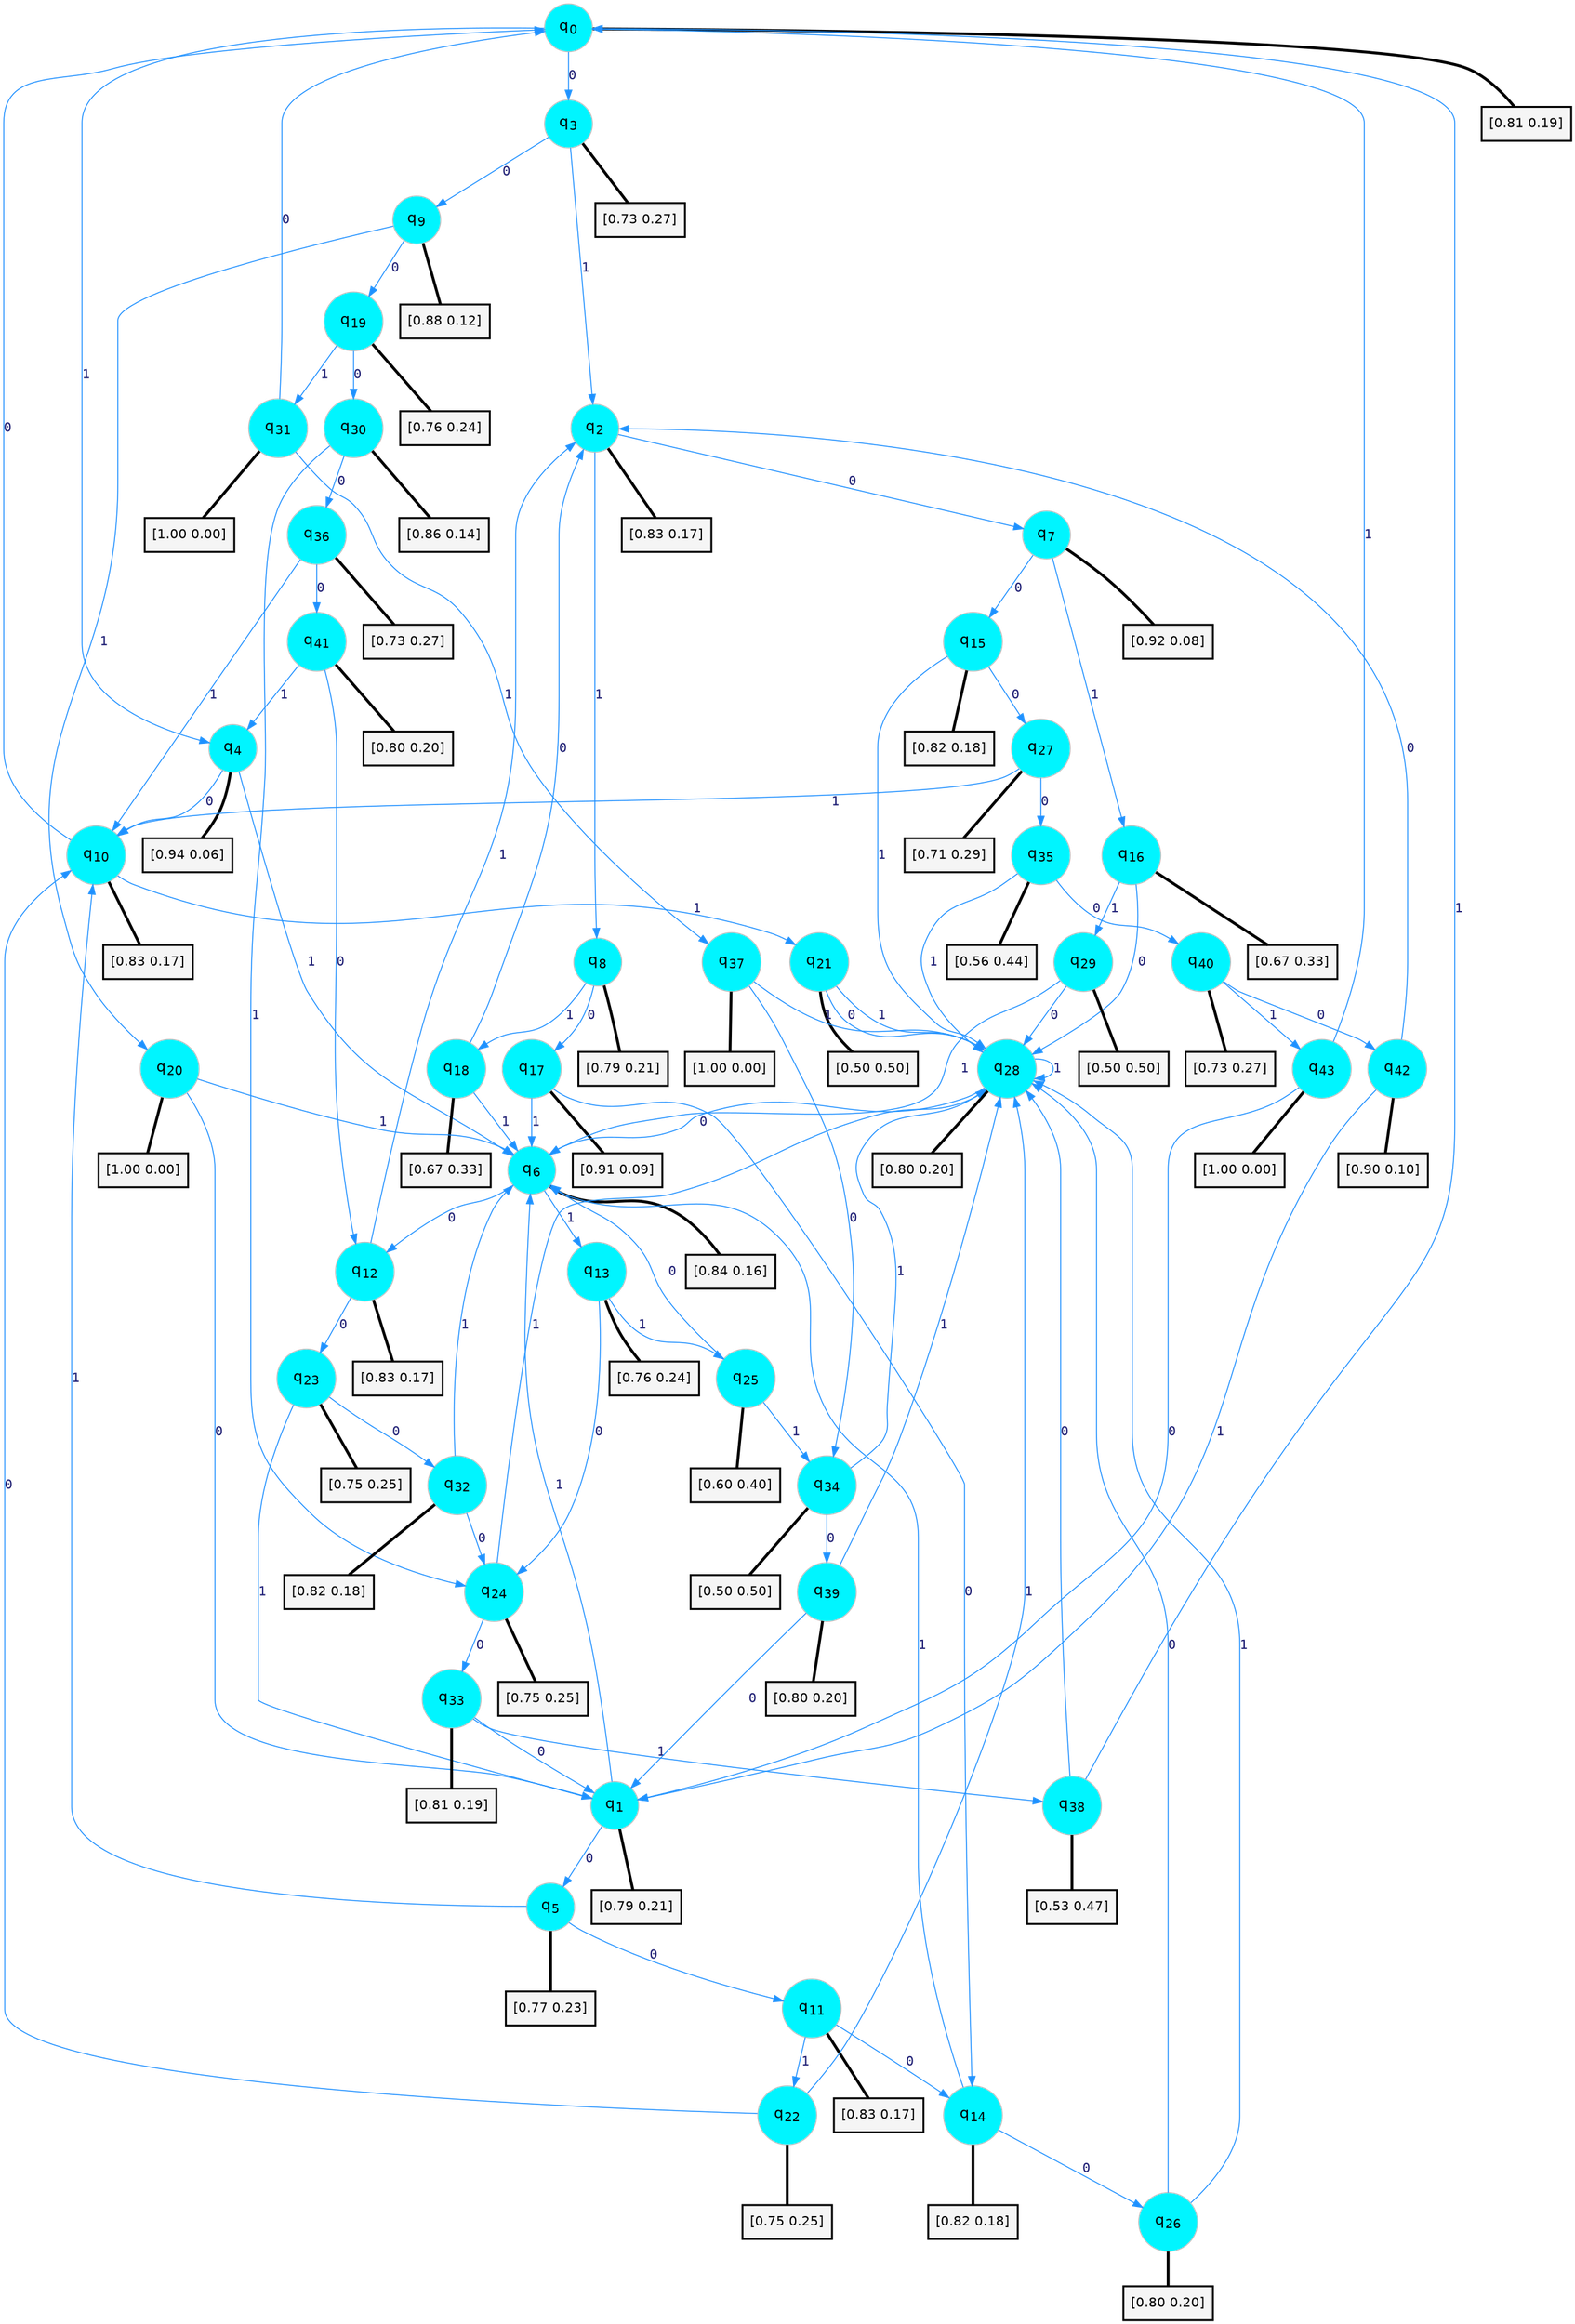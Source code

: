 digraph G {
graph [
bgcolor=transparent, dpi=300, rankdir=TD, size="40,25"];
node [
color=gray, fillcolor=turquoise1, fontcolor=black, fontname=Helvetica, fontsize=16, fontweight=bold, shape=circle, style=filled];
edge [
arrowsize=1, color=dodgerblue1, fontcolor=midnightblue, fontname=courier, fontweight=bold, penwidth=1, style=solid, weight=20];
0[label=<q<SUB>0</SUB>>];
1[label=<q<SUB>1</SUB>>];
2[label=<q<SUB>2</SUB>>];
3[label=<q<SUB>3</SUB>>];
4[label=<q<SUB>4</SUB>>];
5[label=<q<SUB>5</SUB>>];
6[label=<q<SUB>6</SUB>>];
7[label=<q<SUB>7</SUB>>];
8[label=<q<SUB>8</SUB>>];
9[label=<q<SUB>9</SUB>>];
10[label=<q<SUB>10</SUB>>];
11[label=<q<SUB>11</SUB>>];
12[label=<q<SUB>12</SUB>>];
13[label=<q<SUB>13</SUB>>];
14[label=<q<SUB>14</SUB>>];
15[label=<q<SUB>15</SUB>>];
16[label=<q<SUB>16</SUB>>];
17[label=<q<SUB>17</SUB>>];
18[label=<q<SUB>18</SUB>>];
19[label=<q<SUB>19</SUB>>];
20[label=<q<SUB>20</SUB>>];
21[label=<q<SUB>21</SUB>>];
22[label=<q<SUB>22</SUB>>];
23[label=<q<SUB>23</SUB>>];
24[label=<q<SUB>24</SUB>>];
25[label=<q<SUB>25</SUB>>];
26[label=<q<SUB>26</SUB>>];
27[label=<q<SUB>27</SUB>>];
28[label=<q<SUB>28</SUB>>];
29[label=<q<SUB>29</SUB>>];
30[label=<q<SUB>30</SUB>>];
31[label=<q<SUB>31</SUB>>];
32[label=<q<SUB>32</SUB>>];
33[label=<q<SUB>33</SUB>>];
34[label=<q<SUB>34</SUB>>];
35[label=<q<SUB>35</SUB>>];
36[label=<q<SUB>36</SUB>>];
37[label=<q<SUB>37</SUB>>];
38[label=<q<SUB>38</SUB>>];
39[label=<q<SUB>39</SUB>>];
40[label=<q<SUB>40</SUB>>];
41[label=<q<SUB>41</SUB>>];
42[label=<q<SUB>42</SUB>>];
43[label=<q<SUB>43</SUB>>];
44[label="[0.81 0.19]", shape=box,fontcolor=black, fontname=Helvetica, fontsize=14, penwidth=2, fillcolor=whitesmoke,color=black];
45[label="[0.79 0.21]", shape=box,fontcolor=black, fontname=Helvetica, fontsize=14, penwidth=2, fillcolor=whitesmoke,color=black];
46[label="[0.83 0.17]", shape=box,fontcolor=black, fontname=Helvetica, fontsize=14, penwidth=2, fillcolor=whitesmoke,color=black];
47[label="[0.73 0.27]", shape=box,fontcolor=black, fontname=Helvetica, fontsize=14, penwidth=2, fillcolor=whitesmoke,color=black];
48[label="[0.94 0.06]", shape=box,fontcolor=black, fontname=Helvetica, fontsize=14, penwidth=2, fillcolor=whitesmoke,color=black];
49[label="[0.77 0.23]", shape=box,fontcolor=black, fontname=Helvetica, fontsize=14, penwidth=2, fillcolor=whitesmoke,color=black];
50[label="[0.84 0.16]", shape=box,fontcolor=black, fontname=Helvetica, fontsize=14, penwidth=2, fillcolor=whitesmoke,color=black];
51[label="[0.92 0.08]", shape=box,fontcolor=black, fontname=Helvetica, fontsize=14, penwidth=2, fillcolor=whitesmoke,color=black];
52[label="[0.79 0.21]", shape=box,fontcolor=black, fontname=Helvetica, fontsize=14, penwidth=2, fillcolor=whitesmoke,color=black];
53[label="[0.88 0.12]", shape=box,fontcolor=black, fontname=Helvetica, fontsize=14, penwidth=2, fillcolor=whitesmoke,color=black];
54[label="[0.83 0.17]", shape=box,fontcolor=black, fontname=Helvetica, fontsize=14, penwidth=2, fillcolor=whitesmoke,color=black];
55[label="[0.83 0.17]", shape=box,fontcolor=black, fontname=Helvetica, fontsize=14, penwidth=2, fillcolor=whitesmoke,color=black];
56[label="[0.83 0.17]", shape=box,fontcolor=black, fontname=Helvetica, fontsize=14, penwidth=2, fillcolor=whitesmoke,color=black];
57[label="[0.76 0.24]", shape=box,fontcolor=black, fontname=Helvetica, fontsize=14, penwidth=2, fillcolor=whitesmoke,color=black];
58[label="[0.82 0.18]", shape=box,fontcolor=black, fontname=Helvetica, fontsize=14, penwidth=2, fillcolor=whitesmoke,color=black];
59[label="[0.82 0.18]", shape=box,fontcolor=black, fontname=Helvetica, fontsize=14, penwidth=2, fillcolor=whitesmoke,color=black];
60[label="[0.67 0.33]", shape=box,fontcolor=black, fontname=Helvetica, fontsize=14, penwidth=2, fillcolor=whitesmoke,color=black];
61[label="[0.91 0.09]", shape=box,fontcolor=black, fontname=Helvetica, fontsize=14, penwidth=2, fillcolor=whitesmoke,color=black];
62[label="[0.67 0.33]", shape=box,fontcolor=black, fontname=Helvetica, fontsize=14, penwidth=2, fillcolor=whitesmoke,color=black];
63[label="[0.76 0.24]", shape=box,fontcolor=black, fontname=Helvetica, fontsize=14, penwidth=2, fillcolor=whitesmoke,color=black];
64[label="[1.00 0.00]", shape=box,fontcolor=black, fontname=Helvetica, fontsize=14, penwidth=2, fillcolor=whitesmoke,color=black];
65[label="[0.50 0.50]", shape=box,fontcolor=black, fontname=Helvetica, fontsize=14, penwidth=2, fillcolor=whitesmoke,color=black];
66[label="[0.75 0.25]", shape=box,fontcolor=black, fontname=Helvetica, fontsize=14, penwidth=2, fillcolor=whitesmoke,color=black];
67[label="[0.75 0.25]", shape=box,fontcolor=black, fontname=Helvetica, fontsize=14, penwidth=2, fillcolor=whitesmoke,color=black];
68[label="[0.75 0.25]", shape=box,fontcolor=black, fontname=Helvetica, fontsize=14, penwidth=2, fillcolor=whitesmoke,color=black];
69[label="[0.60 0.40]", shape=box,fontcolor=black, fontname=Helvetica, fontsize=14, penwidth=2, fillcolor=whitesmoke,color=black];
70[label="[0.80 0.20]", shape=box,fontcolor=black, fontname=Helvetica, fontsize=14, penwidth=2, fillcolor=whitesmoke,color=black];
71[label="[0.71 0.29]", shape=box,fontcolor=black, fontname=Helvetica, fontsize=14, penwidth=2, fillcolor=whitesmoke,color=black];
72[label="[0.80 0.20]", shape=box,fontcolor=black, fontname=Helvetica, fontsize=14, penwidth=2, fillcolor=whitesmoke,color=black];
73[label="[0.50 0.50]", shape=box,fontcolor=black, fontname=Helvetica, fontsize=14, penwidth=2, fillcolor=whitesmoke,color=black];
74[label="[0.86 0.14]", shape=box,fontcolor=black, fontname=Helvetica, fontsize=14, penwidth=2, fillcolor=whitesmoke,color=black];
75[label="[1.00 0.00]", shape=box,fontcolor=black, fontname=Helvetica, fontsize=14, penwidth=2, fillcolor=whitesmoke,color=black];
76[label="[0.82 0.18]", shape=box,fontcolor=black, fontname=Helvetica, fontsize=14, penwidth=2, fillcolor=whitesmoke,color=black];
77[label="[0.81 0.19]", shape=box,fontcolor=black, fontname=Helvetica, fontsize=14, penwidth=2, fillcolor=whitesmoke,color=black];
78[label="[0.50 0.50]", shape=box,fontcolor=black, fontname=Helvetica, fontsize=14, penwidth=2, fillcolor=whitesmoke,color=black];
79[label="[0.56 0.44]", shape=box,fontcolor=black, fontname=Helvetica, fontsize=14, penwidth=2, fillcolor=whitesmoke,color=black];
80[label="[0.73 0.27]", shape=box,fontcolor=black, fontname=Helvetica, fontsize=14, penwidth=2, fillcolor=whitesmoke,color=black];
81[label="[1.00 0.00]", shape=box,fontcolor=black, fontname=Helvetica, fontsize=14, penwidth=2, fillcolor=whitesmoke,color=black];
82[label="[0.53 0.47]", shape=box,fontcolor=black, fontname=Helvetica, fontsize=14, penwidth=2, fillcolor=whitesmoke,color=black];
83[label="[0.80 0.20]", shape=box,fontcolor=black, fontname=Helvetica, fontsize=14, penwidth=2, fillcolor=whitesmoke,color=black];
84[label="[0.73 0.27]", shape=box,fontcolor=black, fontname=Helvetica, fontsize=14, penwidth=2, fillcolor=whitesmoke,color=black];
85[label="[0.80 0.20]", shape=box,fontcolor=black, fontname=Helvetica, fontsize=14, penwidth=2, fillcolor=whitesmoke,color=black];
86[label="[0.90 0.10]", shape=box,fontcolor=black, fontname=Helvetica, fontsize=14, penwidth=2, fillcolor=whitesmoke,color=black];
87[label="[1.00 0.00]", shape=box,fontcolor=black, fontname=Helvetica, fontsize=14, penwidth=2, fillcolor=whitesmoke,color=black];
0->3 [label=0];
0->4 [label=1];
0->44 [arrowhead=none, penwidth=3,color=black];
1->5 [label=0];
1->6 [label=1];
1->45 [arrowhead=none, penwidth=3,color=black];
2->7 [label=0];
2->8 [label=1];
2->46 [arrowhead=none, penwidth=3,color=black];
3->9 [label=0];
3->2 [label=1];
3->47 [arrowhead=none, penwidth=3,color=black];
4->10 [label=0];
4->6 [label=1];
4->48 [arrowhead=none, penwidth=3,color=black];
5->11 [label=0];
5->10 [label=1];
5->49 [arrowhead=none, penwidth=3,color=black];
6->12 [label=0];
6->13 [label=1];
6->50 [arrowhead=none, penwidth=3,color=black];
7->15 [label=0];
7->16 [label=1];
7->51 [arrowhead=none, penwidth=3,color=black];
8->17 [label=0];
8->18 [label=1];
8->52 [arrowhead=none, penwidth=3,color=black];
9->19 [label=0];
9->20 [label=1];
9->53 [arrowhead=none, penwidth=3,color=black];
10->0 [label=0];
10->21 [label=1];
10->54 [arrowhead=none, penwidth=3,color=black];
11->14 [label=0];
11->22 [label=1];
11->55 [arrowhead=none, penwidth=3,color=black];
12->23 [label=0];
12->2 [label=1];
12->56 [arrowhead=none, penwidth=3,color=black];
13->24 [label=0];
13->25 [label=1];
13->57 [arrowhead=none, penwidth=3,color=black];
14->26 [label=0];
14->6 [label=1];
14->58 [arrowhead=none, penwidth=3,color=black];
15->27 [label=0];
15->28 [label=1];
15->59 [arrowhead=none, penwidth=3,color=black];
16->28 [label=0];
16->29 [label=1];
16->60 [arrowhead=none, penwidth=3,color=black];
17->14 [label=0];
17->6 [label=1];
17->61 [arrowhead=none, penwidth=3,color=black];
18->2 [label=0];
18->6 [label=1];
18->62 [arrowhead=none, penwidth=3,color=black];
19->30 [label=0];
19->31 [label=1];
19->63 [arrowhead=none, penwidth=3,color=black];
20->1 [label=0];
20->6 [label=1];
20->64 [arrowhead=none, penwidth=3,color=black];
21->28 [label=0];
21->28 [label=1];
21->65 [arrowhead=none, penwidth=3,color=black];
22->10 [label=0];
22->28 [label=1];
22->66 [arrowhead=none, penwidth=3,color=black];
23->32 [label=0];
23->1 [label=1];
23->67 [arrowhead=none, penwidth=3,color=black];
24->33 [label=0];
24->28 [label=1];
24->68 [arrowhead=none, penwidth=3,color=black];
25->6 [label=0];
25->34 [label=1];
25->69 [arrowhead=none, penwidth=3,color=black];
26->28 [label=0];
26->28 [label=1];
26->70 [arrowhead=none, penwidth=3,color=black];
27->35 [label=0];
27->10 [label=1];
27->71 [arrowhead=none, penwidth=3,color=black];
28->6 [label=0];
28->28 [label=1];
28->72 [arrowhead=none, penwidth=3,color=black];
29->28 [label=0];
29->6 [label=1];
29->73 [arrowhead=none, penwidth=3,color=black];
30->36 [label=0];
30->24 [label=1];
30->74 [arrowhead=none, penwidth=3,color=black];
31->0 [label=0];
31->37 [label=1];
31->75 [arrowhead=none, penwidth=3,color=black];
32->24 [label=0];
32->6 [label=1];
32->76 [arrowhead=none, penwidth=3,color=black];
33->1 [label=0];
33->38 [label=1];
33->77 [arrowhead=none, penwidth=3,color=black];
34->39 [label=0];
34->28 [label=1];
34->78 [arrowhead=none, penwidth=3,color=black];
35->40 [label=0];
35->28 [label=1];
35->79 [arrowhead=none, penwidth=3,color=black];
36->41 [label=0];
36->10 [label=1];
36->80 [arrowhead=none, penwidth=3,color=black];
37->34 [label=0];
37->28 [label=1];
37->81 [arrowhead=none, penwidth=3,color=black];
38->28 [label=0];
38->0 [label=1];
38->82 [arrowhead=none, penwidth=3,color=black];
39->1 [label=0];
39->28 [label=1];
39->83 [arrowhead=none, penwidth=3,color=black];
40->42 [label=0];
40->43 [label=1];
40->84 [arrowhead=none, penwidth=3,color=black];
41->12 [label=0];
41->4 [label=1];
41->85 [arrowhead=none, penwidth=3,color=black];
42->2 [label=0];
42->1 [label=1];
42->86 [arrowhead=none, penwidth=3,color=black];
43->1 [label=0];
43->0 [label=1];
43->87 [arrowhead=none, penwidth=3,color=black];
}
